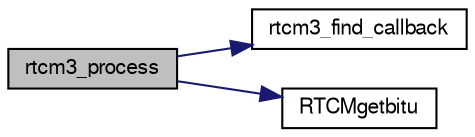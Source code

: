 digraph "rtcm3_process"
{
  edge [fontname="FreeSans",fontsize="10",labelfontname="FreeSans",labelfontsize="10"];
  node [fontname="FreeSans",fontsize="10",shape=record];
  rankdir="LR";
  Node1 [label="rtcm3_process",height=0.2,width=0.4,color="black", fillcolor="grey75", style="filled", fontcolor="black"];
  Node1 -> Node2 [color="midnightblue",fontsize="10",style="solid",fontname="FreeSans"];
  Node2 [label="rtcm3_find_callback",height=0.2,width=0.4,color="black", fillcolor="white", style="filled",URL="$rtcm3_8h.html#a7bc85dfca5239a73194683e970153cd4",tooltip="Find the callback function associated with a message type. "];
  Node1 -> Node3 [color="midnightblue",fontsize="10",style="solid",fontname="FreeSans"];
  Node3 [label="RTCMgetbitu",height=0.2,width=0.4,color="black", fillcolor="white", style="filled",URL="$rtcm3_8h.html#a91b36270155ba0329e0a4ce357e806a5"];
}
